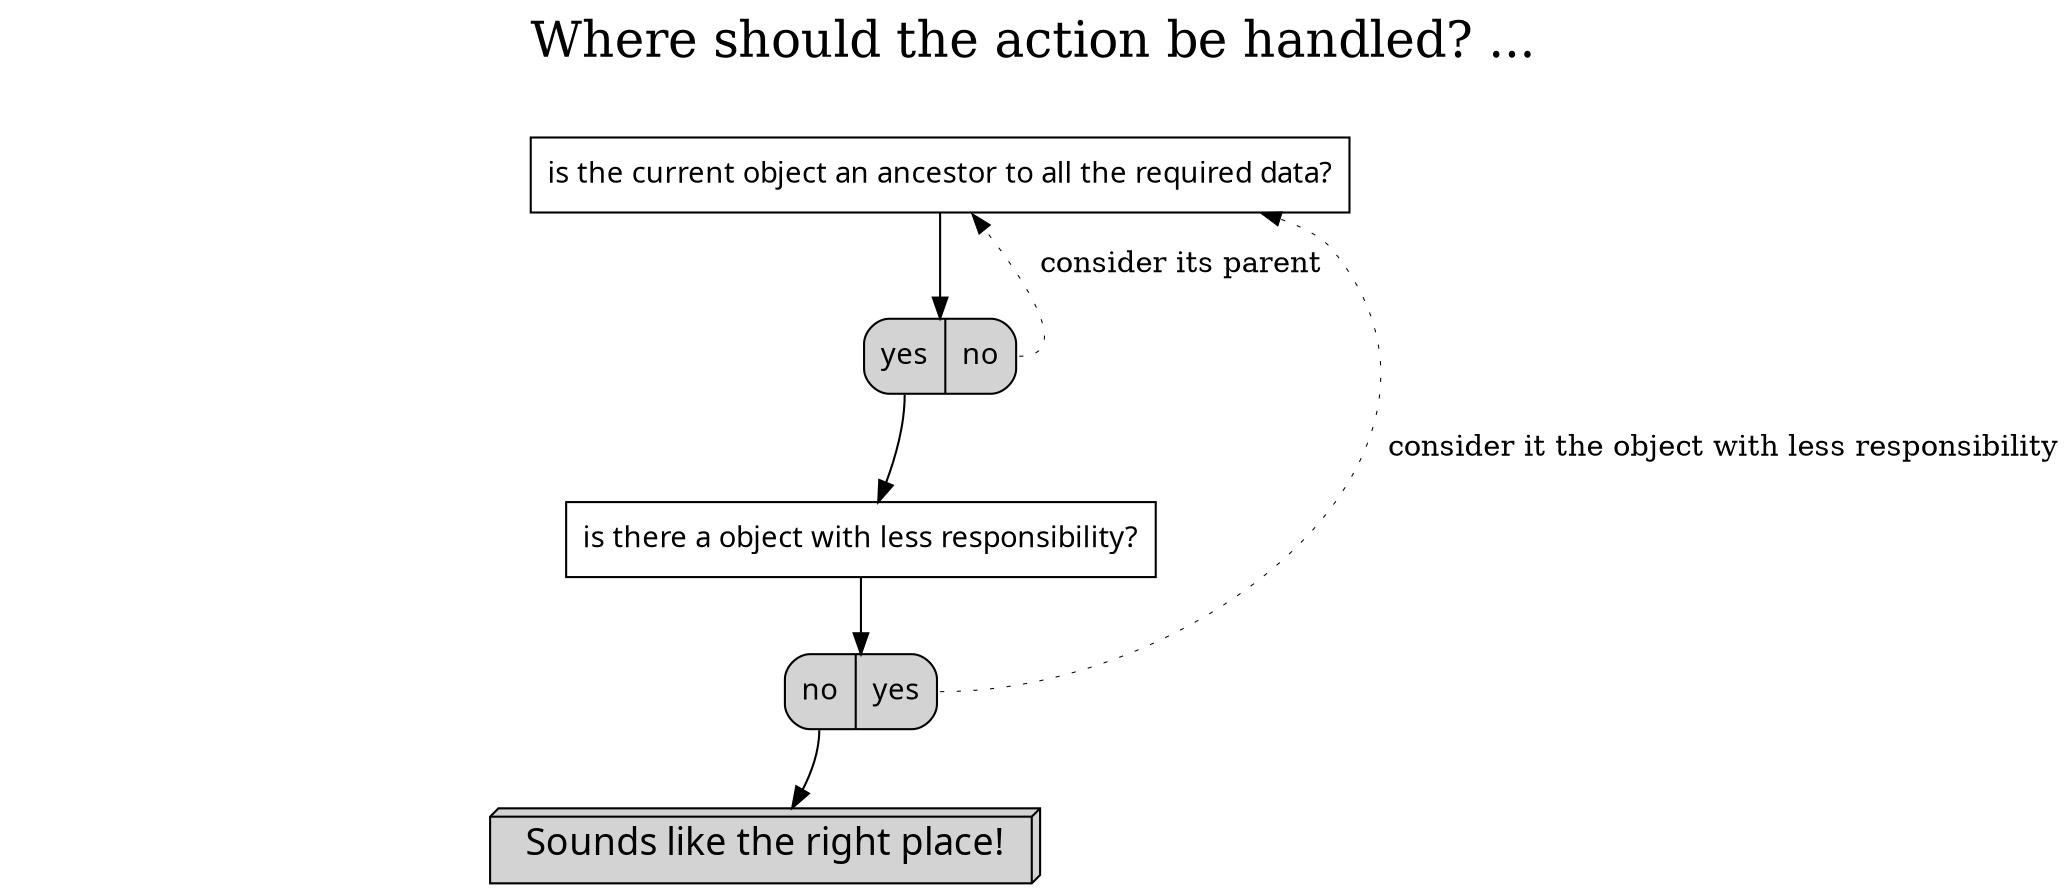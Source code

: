 digraph ethane  {
    labelloc="t";
    ratio = 0.4;
    label="Where should the action be handled? ...\n\n";
    fontsize =24;

    node [ fontname="a song for jennifer" ];
    node [ shape = box ] a a_yes;
    node [ shape = Mrecord style = filled ] a_yn b_yn;

    a [ label = "is the current object an ancestor to all the required data?" ];

    a_yn [ label="<f0>yes |<f1> no" ]

    a -> a_yn;

    a_yn:f0 -> a_yes
    a_yn:f1 -> a    [ style = dotted constraint = false labeljust = "l" penwidth = 0.5 label = "  consider its parent" ];

    a_yes [ label = "is there a object with less responsibility?" ];

    b_yn [ label="<f0> no |<f1> yes" ]

    a_yes -> b_yn;

    final [ shape = box3d fontsize = 18 label = "  Sounds like the right place!  " ];

    b_yn:f1 -> a [ style = dotted constraint = false labeljust = "l" penwidth = 0.5 label = "  consider it the object with less responsibility" ]
    b_yn:f0 -> final;
}
